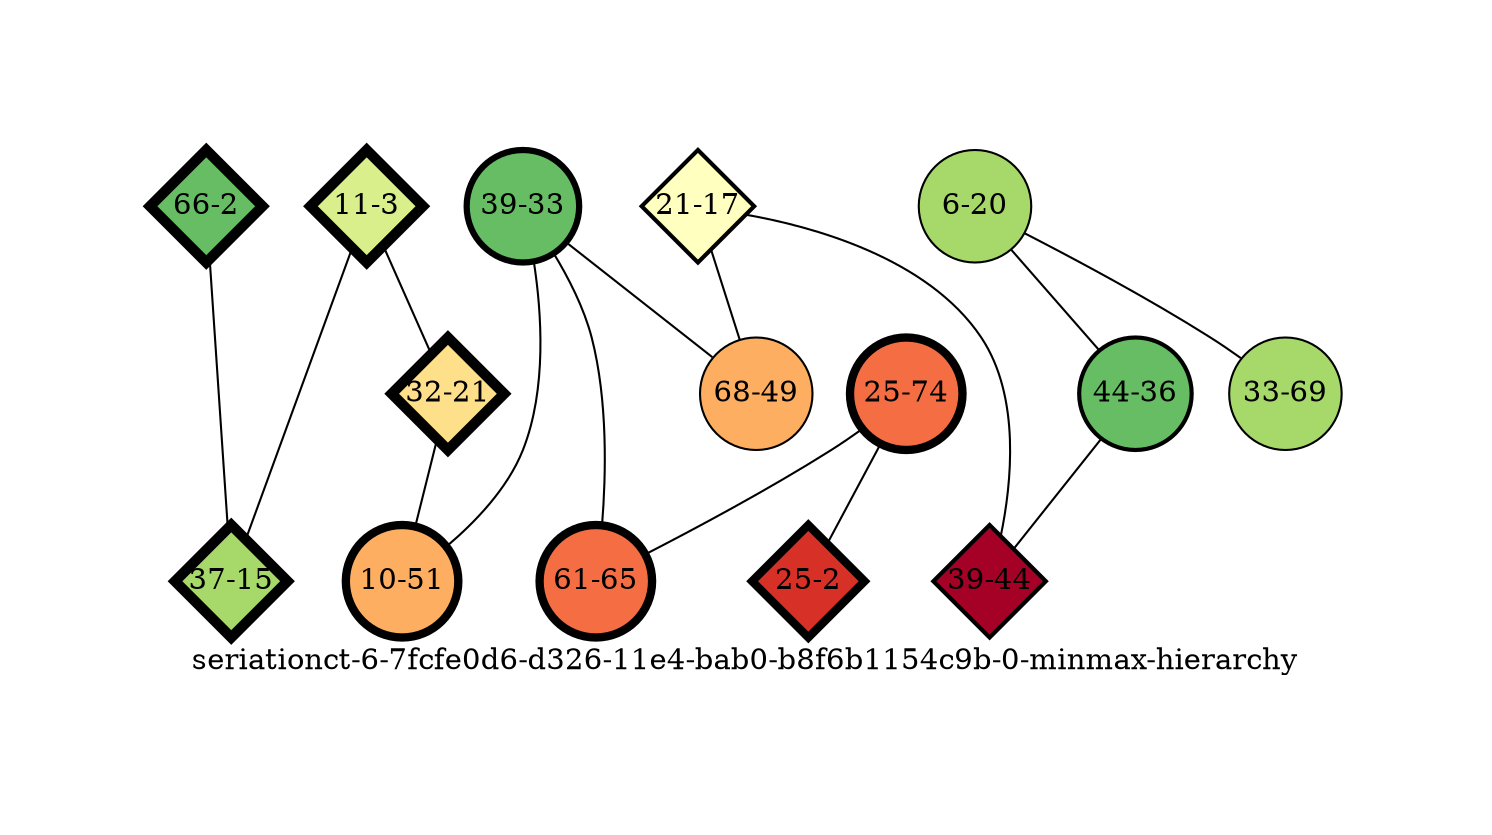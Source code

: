 strict graph "seriationct-6-7fcfe0d6-d326-11e4-bab0-b8f6b1154c9b-0-minmax-hierarchy" {
labelloc=b;
ratio=auto;
pad="1.0";
label="seriationct-6-7fcfe0d6-d326-11e4-bab0-b8f6b1154c9b-0-minmax-hierarchy";
node [width="0.75", style=filled, fixedsize=true, height="0.75", shape=circle, label=""];
0 [xCoordinate="33.0", appears_in_slice=3, yCoordinate="39.0", level=grandchild, colorscheme=rdylgn11, child_of="assemblage-17-56", short_label="39-33", label="39-33", shape=circle, fillcolor=9, size="484.346982306", parent_node="assemblage-31-23", id=0, penwidth="3.0"];
1 [xCoordinate="20.0", appears_in_slice=1, yCoordinate="6.0", level=grandchild, colorscheme=rdylgn11, child_of="assemblage-69-65", short_label="6-20", label="6-20", shape=circle, fillcolor=8, size="74.9225286298", parent_node="assemblage-69-65", id=1, penwidth="1.0"];
2 [xCoordinate="3.0", appears_in_slice=5, yCoordinate="11.0", level=child, colorscheme=rdylgn11, child_of="assemblage-64-65", short_label="11-3", label="11-3", shape=diamond, fillcolor=7, size="485.610223985", parent_node="assemblage-64-65", id=2, penwidth="5.0"];
3 [xCoordinate="17.0", appears_in_slice=2, yCoordinate="21.0", level=child, colorscheme=rdylgn11, child_of="assemblage-64-65", short_label="21-17", label="21-17", shape=diamond, fillcolor=6, size="494.061646194", parent_node="assemblage-64-65", id=3, penwidth="2.0"];
4 [xCoordinate="21.0", appears_in_slice=5, yCoordinate="32.0", level=child, colorscheme=rdylgn11, child_of="assemblage-64-65", short_label="32-21", label="32-21", shape=diamond, fillcolor=5, size="485.610223985", parent_node="assemblage-64-65", id=4, penwidth="5.0"];
5 [xCoordinate="51.0", appears_in_slice=4, yCoordinate="10.0", level=grandchild, colorscheme=rdylgn11, child_of="assemblage-53-62", short_label="10-51", label="10-51", shape=circle, fillcolor=4, size="961.170410185", parent_node="assemblage-59-43", id=5, penwidth="4.0"];
6 [xCoordinate="74.0", appears_in_slice=4, yCoordinate="25.0", level=grandchild, colorscheme=rdylgn11, child_of="assemblage-71-21", short_label="25-74", label="25-74", shape=circle, fillcolor=3, size="475.5601862", parent_node="assemblage-54-71", id=6, penwidth="4.0"];
7 [xCoordinate="49.0", appears_in_slice=1, yCoordinate="68.0", level=grandchild, colorscheme=rdylgn11, child_of="assemblage-53-62", short_label="68-49", label="68-49", shape=circle, fillcolor=4, size="1053.33115713", parent_node="assemblage-53-62", id=8, penwidth="1.0"];
8 [xCoordinate="36.0", appears_in_slice=2, yCoordinate="44.0", level=grandchild, colorscheme=rdylgn11, child_of="assemblage-17-56", short_label="44-36", label="44-36", shape=circle, fillcolor=9, size="494.061646194", parent_node="assemblage-69-65", id=7, penwidth="2.0"];
9 [xCoordinate="2.0", appears_in_slice=4, yCoordinate="25.0", level=child, colorscheme=rdylgn11, child_of="assemblage-64-65", short_label="25-2", label="25-2", shape=diamond, fillcolor=2, size="475.5601862", parent_node="assemblage-64-65", id=9, penwidth="4.0"];
10 [xCoordinate="44.0", appears_in_slice=2, yCoordinate="39.0", level=child, colorscheme=rdylgn11, child_of="assemblage-64-65", short_label="39-44", label="39-44", shape=diamond, fillcolor=1, size="494.061646194", parent_node="assemblage-64-65", id=10, penwidth="2.0"];
11 [xCoordinate="69.0", appears_in_slice=1, yCoordinate="33.0", level=grandchild, colorscheme=rdylgn11, child_of="assemblage-69-65", short_label="33-69", label="33-69", shape=circle, fillcolor=8, size="74.9225286298", parent_node="assemblage-69-65", id=11, penwidth="1.0"];
12 [xCoordinate="2.0", appears_in_slice=5, yCoordinate="66.0", level=child, colorscheme=rdylgn11, child_of="assemblage-64-65", short_label="66-2", label="66-2", shape=diamond, fillcolor=9, size="485.610223985", parent_node="assemblage-64-65", id=12, penwidth="5.0"];
13 [xCoordinate="65.0", appears_in_slice=4, yCoordinate="61.0", level=grandchild, colorscheme=rdylgn11, child_of="assemblage-71-21", short_label="61-65", label="61-65", shape=circle, fillcolor=3, size="475.5601862", parent_node="assemblage-59-43", id=13, penwidth="4.0"];
14 [xCoordinate="15.0", appears_in_slice=5, yCoordinate="37.0", level=child, colorscheme=rdylgn11, child_of="assemblage-64-65", short_label="37-15", label="37-15", shape=diamond, fillcolor=8, size="485.610223985", parent_node="assemblage-64-65", id=14, penwidth="5.0"];
0 -- 7  [inverseweight="14.4425464217", weight="0.0692398674584"];
0 -- 5  [inverseweight="3.35739147311", weight="0.297850282879"];
0 -- 13  [inverseweight="7.23975516119", weight="0.138126218047"];
1 -- 8  [inverseweight="1.15861114167", weight="0.86310235077"];
1 -- 11  [inverseweight="27.0792852072", weight="0.0369285966135"];
2 -- 4  [inverseweight="33.7033476898", weight="0.0296706430828"];
2 -- 14  [inverseweight="13.6978380819", weight="0.0730042211055"];
3 -- 10  [inverseweight="3.32872342692", weight="0.300415466155"];
3 -- 7  [inverseweight="5.86635012686", weight="0.170463742936"];
4 -- 5  [inverseweight="2.56639542916", weight="0.3896515668"];
6 -- 9  [inverseweight="18.7418813075", weight="0.0533564365067"];
6 -- 13  [inverseweight="84.4396730871", weight="0.0118427744144"];
8 -- 10  [inverseweight="1.35461435535", weight="0.738217483116"];
12 -- 14  [inverseweight="4.50977278697", weight="0.221740661279"];
}
